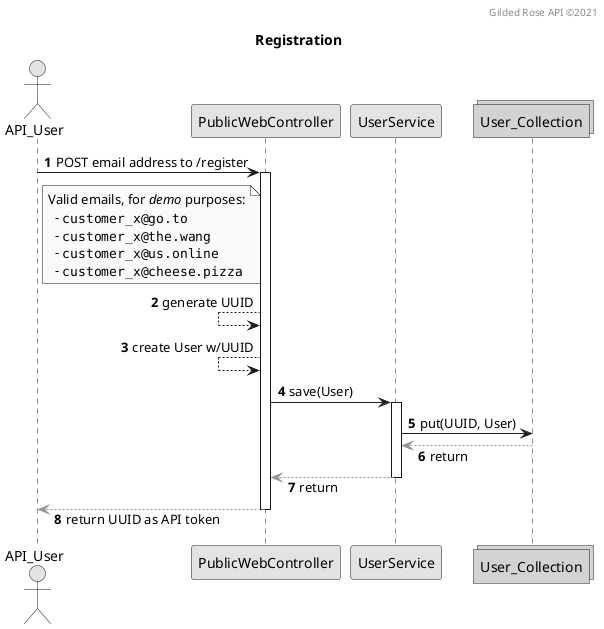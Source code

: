 @startuml
skinparam monochrome true
skinparam responseMessageBelowArrow true
autonumber

title Registration
header Gilded Rose API ©2021

actor API_User
participant PublicWebController
participant UserService
collections User_Collection #D3D3D3

API_User -[#0000FF]> PublicWebController : POST email address to /register
note right of API_User
 Valid emails, for //demo// purposes:
   - ""customer_x@go.to""
   - ""customer_x@the.wang""
   - ""customer_x@us.online""
   - ""customer_x@cheese.pizza""
end note
activate PublicWebController
PublicWebController <-- PublicWebController : generate UUID
PublicWebController <-- PublicWebController : create User w/UUID
PublicWebController -[#0000FF]> UserService : save(User)
activate UserService
UserService -[#0000FF]> User_Collection : put(UUID, User)
UserService <[#00FF00]-- User_Collection : return
PublicWebController <[#00FF00]-- UserService : return
deactivate UserService
API_User <[#00FF00]-- PublicWebController : return UUID as API token
deactivate PublicWebController
@enduml
